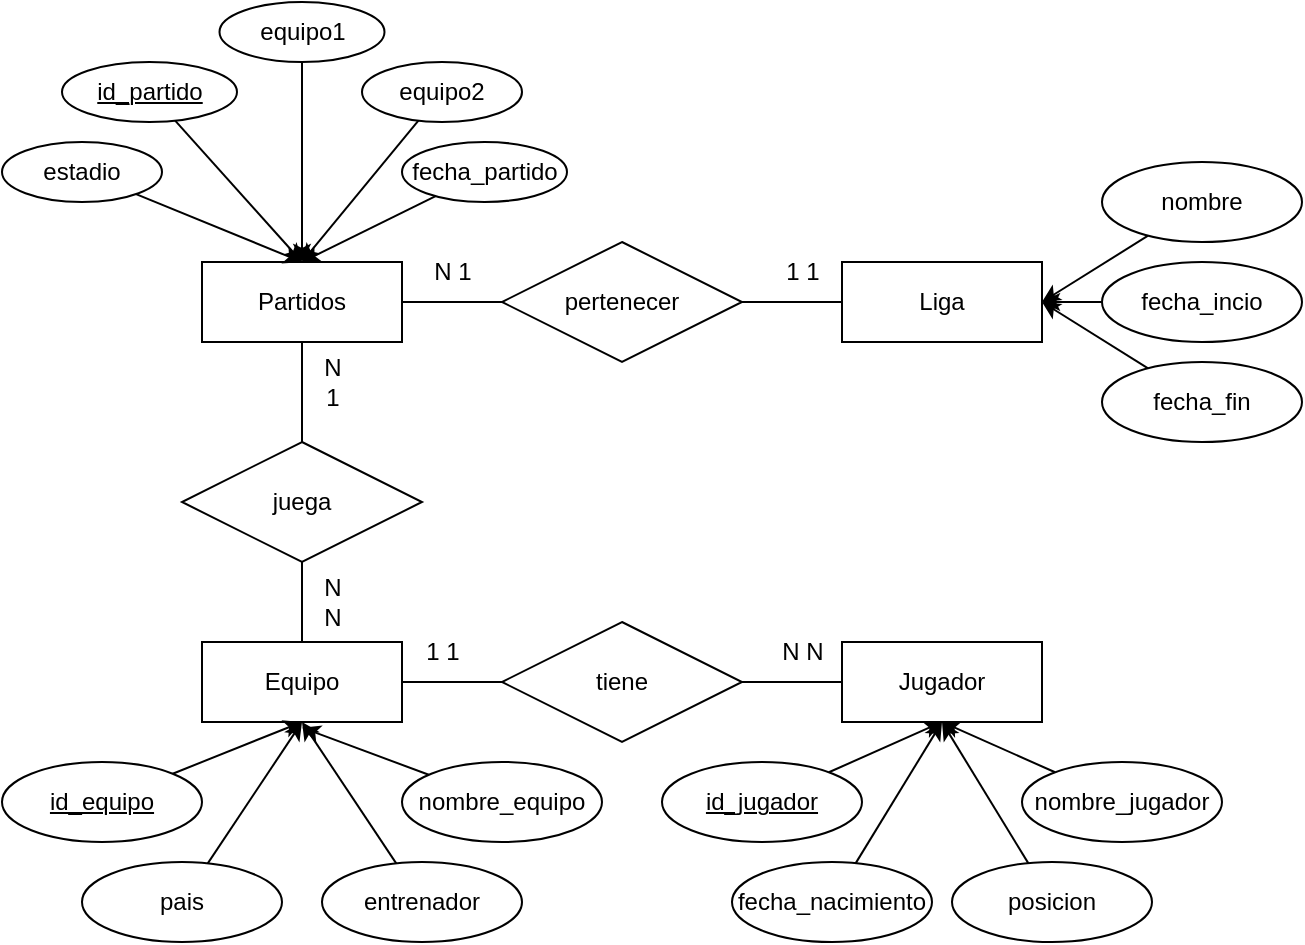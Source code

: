 <mxfile version="22.0.4" type="github">
  <diagram id="R2lEEEUBdFMjLlhIrx00" name="Page-1">
    <mxGraphModel dx="2074" dy="1110" grid="1" gridSize="10" guides="1" tooltips="1" connect="1" arrows="1" fold="1" page="1" pageScale="1" pageWidth="850" pageHeight="1100" math="0" shadow="0" extFonts="Permanent Marker^https://fonts.googleapis.com/css?family=Permanent+Marker">
      <root>
        <mxCell id="0" />
        <mxCell id="1" parent="0" />
        <mxCell id="Mh6ZXxKZ-o6gmuft4IL4-3" style="rounded=0;orthogonalLoop=1;jettySize=auto;html=1;entryX=0;entryY=0.5;entryDx=0;entryDy=0;endArrow=none;endFill=0;" parent="1" source="IphxYgMlucJq1Pfs0UGr-1" target="Mh6ZXxKZ-o6gmuft4IL4-2" edge="1">
          <mxGeometry relative="1" as="geometry" />
        </mxCell>
        <mxCell id="IphxYgMlucJq1Pfs0UGr-1" value="Equipo" style="whiteSpace=wrap;html=1;align=center;" parent="1" vertex="1">
          <mxGeometry x="190" y="390" width="100" height="40" as="geometry" />
        </mxCell>
        <mxCell id="IphxYgMlucJq1Pfs0UGr-2" value="Jugador" style="whiteSpace=wrap;html=1;align=center;" parent="1" vertex="1">
          <mxGeometry x="510" y="390" width="100" height="40" as="geometry" />
        </mxCell>
        <mxCell id="IphxYgMlucJq1Pfs0UGr-3" value="Partidos" style="whiteSpace=wrap;html=1;align=center;" parent="1" vertex="1">
          <mxGeometry x="190" y="200" width="100" height="40" as="geometry" />
        </mxCell>
        <mxCell id="U4Xy9znYG1xxu4kf96RO-13" style="rounded=0;orthogonalLoop=1;jettySize=auto;html=1;entryX=0.5;entryY=1;entryDx=0;entryDy=0;" edge="1" parent="1" source="IphxYgMlucJq1Pfs0UGr-4" target="IphxYgMlucJq1Pfs0UGr-1">
          <mxGeometry relative="1" as="geometry" />
        </mxCell>
        <mxCell id="IphxYgMlucJq1Pfs0UGr-4" value="id_equipo" style="ellipse;whiteSpace=wrap;html=1;align=center;fontStyle=4" parent="1" vertex="1">
          <mxGeometry x="90" y="450" width="100" height="40" as="geometry" />
        </mxCell>
        <mxCell id="U4Xy9znYG1xxu4kf96RO-15" style="rounded=0;orthogonalLoop=1;jettySize=auto;html=1;entryX=0.5;entryY=1;entryDx=0;entryDy=0;" edge="1" parent="1" source="IphxYgMlucJq1Pfs0UGr-5" target="IphxYgMlucJq1Pfs0UGr-2">
          <mxGeometry relative="1" as="geometry" />
        </mxCell>
        <mxCell id="IphxYgMlucJq1Pfs0UGr-5" value="id_jugador" style="ellipse;whiteSpace=wrap;html=1;align=center;fontStyle=4" parent="1" vertex="1">
          <mxGeometry x="420" y="450" width="100" height="40" as="geometry" />
        </mxCell>
        <mxCell id="IphxYgMlucJq1Pfs0UGr-6" value="nombre_equipo" style="ellipse;whiteSpace=wrap;html=1;align=center;" parent="1" vertex="1">
          <mxGeometry x="290" y="450" width="100" height="40" as="geometry" />
        </mxCell>
        <mxCell id="U4Xy9znYG1xxu4kf96RO-16" style="rounded=0;orthogonalLoop=1;jettySize=auto;html=1;entryX=0.5;entryY=1;entryDx=0;entryDy=0;" edge="1" parent="1" source="IphxYgMlucJq1Pfs0UGr-7" target="IphxYgMlucJq1Pfs0UGr-2">
          <mxGeometry relative="1" as="geometry" />
        </mxCell>
        <mxCell id="IphxYgMlucJq1Pfs0UGr-7" value="nombre_jugador" style="ellipse;whiteSpace=wrap;html=1;align=center;" parent="1" vertex="1">
          <mxGeometry x="600" y="450" width="100" height="40" as="geometry" />
        </mxCell>
        <mxCell id="U4Xy9znYG1xxu4kf96RO-18" style="rounded=0;orthogonalLoop=1;jettySize=auto;html=1;entryX=0.5;entryY=1;entryDx=0;entryDy=0;" edge="1" parent="1" source="IphxYgMlucJq1Pfs0UGr-8" target="IphxYgMlucJq1Pfs0UGr-2">
          <mxGeometry relative="1" as="geometry" />
        </mxCell>
        <mxCell id="IphxYgMlucJq1Pfs0UGr-8" value="fecha_nacimiento" style="ellipse;whiteSpace=wrap;html=1;align=center;" parent="1" vertex="1">
          <mxGeometry x="455" y="500" width="100" height="40" as="geometry" />
        </mxCell>
        <mxCell id="U4Xy9znYG1xxu4kf96RO-12" style="rounded=0;orthogonalLoop=1;jettySize=auto;html=1;entryX=0.5;entryY=1;entryDx=0;entryDy=0;" edge="1" parent="1" source="IphxYgMlucJq1Pfs0UGr-9" target="IphxYgMlucJq1Pfs0UGr-1">
          <mxGeometry relative="1" as="geometry" />
        </mxCell>
        <mxCell id="IphxYgMlucJq1Pfs0UGr-9" value="pais" style="ellipse;whiteSpace=wrap;html=1;align=center;" parent="1" vertex="1">
          <mxGeometry x="130" y="500" width="100" height="40" as="geometry" />
        </mxCell>
        <mxCell id="U4Xy9znYG1xxu4kf96RO-11" style="rounded=0;orthogonalLoop=1;jettySize=auto;html=1;entryX=0.5;entryY=1;entryDx=0;entryDy=0;" edge="1" parent="1" source="IphxYgMlucJq1Pfs0UGr-10" target="IphxYgMlucJq1Pfs0UGr-1">
          <mxGeometry relative="1" as="geometry" />
        </mxCell>
        <mxCell id="IphxYgMlucJq1Pfs0UGr-10" value="entrenador" style="ellipse;whiteSpace=wrap;html=1;align=center;" parent="1" vertex="1">
          <mxGeometry x="250" y="500" width="100" height="40" as="geometry" />
        </mxCell>
        <mxCell id="U4Xy9znYG1xxu4kf96RO-17" style="rounded=0;orthogonalLoop=1;jettySize=auto;html=1;entryX=0.5;entryY=1;entryDx=0;entryDy=0;" edge="1" parent="1" source="IphxYgMlucJq1Pfs0UGr-11" target="IphxYgMlucJq1Pfs0UGr-2">
          <mxGeometry relative="1" as="geometry" />
        </mxCell>
        <mxCell id="IphxYgMlucJq1Pfs0UGr-11" value="posicion" style="ellipse;whiteSpace=wrap;html=1;align=center;" parent="1" vertex="1">
          <mxGeometry x="565" y="500" width="100" height="40" as="geometry" />
        </mxCell>
        <mxCell id="U4Xy9znYG1xxu4kf96RO-4" style="rounded=0;orthogonalLoop=1;jettySize=auto;html=1;entryX=0.5;entryY=0;entryDx=0;entryDy=0;" edge="1" parent="1" source="IphxYgMlucJq1Pfs0UGr-12" target="IphxYgMlucJq1Pfs0UGr-3">
          <mxGeometry relative="1" as="geometry" />
        </mxCell>
        <mxCell id="IphxYgMlucJq1Pfs0UGr-12" value="id_partido" style="ellipse;whiteSpace=wrap;html=1;align=center;fontStyle=4" parent="1" vertex="1">
          <mxGeometry x="120" y="100" width="87.5" height="30" as="geometry" />
        </mxCell>
        <mxCell id="IphxYgMlucJq1Pfs0UGr-13" value="fecha_partido" style="ellipse;whiteSpace=wrap;html=1;align=center;" parent="1" vertex="1">
          <mxGeometry x="290" y="140" width="82.5" height="30" as="geometry" />
        </mxCell>
        <mxCell id="U4Xy9znYG1xxu4kf96RO-5" style="rounded=0;orthogonalLoop=1;jettySize=auto;html=1;entryX=0.5;entryY=0;entryDx=0;entryDy=0;" edge="1" parent="1" source="IphxYgMlucJq1Pfs0UGr-14" target="IphxYgMlucJq1Pfs0UGr-3">
          <mxGeometry relative="1" as="geometry" />
        </mxCell>
        <mxCell id="IphxYgMlucJq1Pfs0UGr-14" value="estadio" style="ellipse;whiteSpace=wrap;html=1;align=center;" parent="1" vertex="1">
          <mxGeometry x="90" y="140" width="80" height="30" as="geometry" />
        </mxCell>
        <mxCell id="U4Xy9znYG1xxu4kf96RO-3" style="rounded=0;orthogonalLoop=1;jettySize=auto;html=1;entryX=0.5;entryY=0;entryDx=0;entryDy=0;" edge="1" parent="1" source="IphxYgMlucJq1Pfs0UGr-15" target="IphxYgMlucJq1Pfs0UGr-3">
          <mxGeometry relative="1" as="geometry" />
        </mxCell>
        <mxCell id="IphxYgMlucJq1Pfs0UGr-15" value="equipo1" style="ellipse;whiteSpace=wrap;html=1;align=center;" parent="1" vertex="1">
          <mxGeometry x="198.75" y="70" width="82.5" height="30" as="geometry" />
        </mxCell>
        <mxCell id="IphxYgMlucJq1Pfs0UGr-16" value="equipo2" style="ellipse;whiteSpace=wrap;html=1;align=center;" parent="1" vertex="1">
          <mxGeometry x="270" y="100" width="80" height="30" as="geometry" />
        </mxCell>
        <mxCell id="Mh6ZXxKZ-o6gmuft4IL4-4" style="rounded=0;orthogonalLoop=1;jettySize=auto;html=1;endArrow=none;endFill=0;" parent="1" source="Mh6ZXxKZ-o6gmuft4IL4-2" target="IphxYgMlucJq1Pfs0UGr-2" edge="1">
          <mxGeometry relative="1" as="geometry" />
        </mxCell>
        <mxCell id="Mh6ZXxKZ-o6gmuft4IL4-2" value="tiene" style="shape=rhombus;perimeter=rhombusPerimeter;whiteSpace=wrap;html=1;align=center;" parent="1" vertex="1">
          <mxGeometry x="340" y="380" width="120" height="60" as="geometry" />
        </mxCell>
        <mxCell id="Mh6ZXxKZ-o6gmuft4IL4-11" style="rounded=0;orthogonalLoop=1;jettySize=auto;html=1;entryX=1;entryY=0.5;entryDx=0;entryDy=0;endArrow=none;endFill=0;" parent="1" source="Mh6ZXxKZ-o6gmuft4IL4-5" target="Mh6ZXxKZ-o6gmuft4IL4-9" edge="1">
          <mxGeometry relative="1" as="geometry" />
        </mxCell>
        <mxCell id="Mh6ZXxKZ-o6gmuft4IL4-5" value="Liga" style="whiteSpace=wrap;html=1;align=center;" parent="1" vertex="1">
          <mxGeometry x="510" y="200" width="100" height="40" as="geometry" />
        </mxCell>
        <mxCell id="Mh6ZXxKZ-o6gmuft4IL4-7" style="rounded=0;orthogonalLoop=1;jettySize=auto;html=1;entryX=0.5;entryY=0;entryDx=0;entryDy=0;endArrow=none;endFill=0;" parent="1" source="Mh6ZXxKZ-o6gmuft4IL4-6" target="IphxYgMlucJq1Pfs0UGr-1" edge="1">
          <mxGeometry relative="1" as="geometry" />
        </mxCell>
        <mxCell id="Mh6ZXxKZ-o6gmuft4IL4-8" style="rounded=0;orthogonalLoop=1;jettySize=auto;html=1;entryX=0.5;entryY=1;entryDx=0;entryDy=0;endArrow=none;endFill=0;" parent="1" source="Mh6ZXxKZ-o6gmuft4IL4-6" target="IphxYgMlucJq1Pfs0UGr-3" edge="1">
          <mxGeometry relative="1" as="geometry" />
        </mxCell>
        <mxCell id="Mh6ZXxKZ-o6gmuft4IL4-6" value="juega" style="shape=rhombus;perimeter=rhombusPerimeter;whiteSpace=wrap;html=1;align=center;" parent="1" vertex="1">
          <mxGeometry x="180" y="290" width="120" height="60" as="geometry" />
        </mxCell>
        <mxCell id="Mh6ZXxKZ-o6gmuft4IL4-12" style="rounded=0;orthogonalLoop=1;jettySize=auto;html=1;endArrow=none;endFill=0;" parent="1" source="Mh6ZXxKZ-o6gmuft4IL4-9" target="IphxYgMlucJq1Pfs0UGr-3" edge="1">
          <mxGeometry relative="1" as="geometry" />
        </mxCell>
        <mxCell id="Mh6ZXxKZ-o6gmuft4IL4-9" value="pertenecer" style="shape=rhombus;perimeter=rhombusPerimeter;whiteSpace=wrap;html=1;align=center;" parent="1" vertex="1">
          <mxGeometry x="340" y="190" width="120" height="60" as="geometry" />
        </mxCell>
        <mxCell id="U4Xy9znYG1xxu4kf96RO-7" style="rounded=0;orthogonalLoop=1;jettySize=auto;html=1;entryX=1;entryY=0.5;entryDx=0;entryDy=0;" edge="1" parent="1" source="Mh6ZXxKZ-o6gmuft4IL4-13" target="Mh6ZXxKZ-o6gmuft4IL4-5">
          <mxGeometry relative="1" as="geometry" />
        </mxCell>
        <mxCell id="Mh6ZXxKZ-o6gmuft4IL4-13" value="nombre" style="ellipse;whiteSpace=wrap;html=1;align=center;" parent="1" vertex="1">
          <mxGeometry x="640" y="150" width="100" height="40" as="geometry" />
        </mxCell>
        <mxCell id="U4Xy9znYG1xxu4kf96RO-6" style="edgeStyle=orthogonalEdgeStyle;rounded=0;orthogonalLoop=1;jettySize=auto;html=1;entryX=1;entryY=0.5;entryDx=0;entryDy=0;" edge="1" parent="1" source="Mh6ZXxKZ-o6gmuft4IL4-14" target="Mh6ZXxKZ-o6gmuft4IL4-5">
          <mxGeometry relative="1" as="geometry" />
        </mxCell>
        <mxCell id="Mh6ZXxKZ-o6gmuft4IL4-14" value="fecha_incio" style="ellipse;whiteSpace=wrap;html=1;align=center;" parent="1" vertex="1">
          <mxGeometry x="640" y="200" width="100" height="40" as="geometry" />
        </mxCell>
        <mxCell id="U4Xy9znYG1xxu4kf96RO-9" style="rounded=0;orthogonalLoop=1;jettySize=auto;html=1;entryX=1;entryY=0.5;entryDx=0;entryDy=0;" edge="1" parent="1" source="Mh6ZXxKZ-o6gmuft4IL4-15" target="Mh6ZXxKZ-o6gmuft4IL4-5">
          <mxGeometry relative="1" as="geometry" />
        </mxCell>
        <mxCell id="Mh6ZXxKZ-o6gmuft4IL4-15" value="fecha_fin" style="ellipse;whiteSpace=wrap;html=1;align=center;" parent="1" vertex="1">
          <mxGeometry x="640" y="250" width="100" height="40" as="geometry" />
        </mxCell>
        <mxCell id="Mh6ZXxKZ-o6gmuft4IL4-16" value="N N" style="text;html=1;align=center;verticalAlign=middle;resizable=0;points=[];autosize=1;strokeColor=none;fillColor=none;" parent="1" vertex="1">
          <mxGeometry x="470" y="380" width="40" height="30" as="geometry" />
        </mxCell>
        <mxCell id="Mh6ZXxKZ-o6gmuft4IL4-17" value="1 1" style="text;html=1;align=center;verticalAlign=middle;resizable=0;points=[];autosize=1;strokeColor=none;fillColor=none;" parent="1" vertex="1">
          <mxGeometry x="290" y="380" width="40" height="30" as="geometry" />
        </mxCell>
        <mxCell id="Mh6ZXxKZ-o6gmuft4IL4-18" value="N&lt;br&gt;1" style="text;html=1;align=center;verticalAlign=middle;resizable=0;points=[];autosize=1;strokeColor=none;fillColor=none;" parent="1" vertex="1">
          <mxGeometry x="240" y="240" width="30" height="40" as="geometry" />
        </mxCell>
        <mxCell id="Mh6ZXxKZ-o6gmuft4IL4-19" value="N&lt;br&gt;N" style="text;html=1;align=center;verticalAlign=middle;resizable=0;points=[];autosize=1;strokeColor=none;fillColor=none;" parent="1" vertex="1">
          <mxGeometry x="240" y="350" width="30" height="40" as="geometry" />
        </mxCell>
        <mxCell id="Mh6ZXxKZ-o6gmuft4IL4-20" value="N 1" style="text;html=1;align=center;verticalAlign=middle;resizable=0;points=[];autosize=1;strokeColor=none;fillColor=none;" parent="1" vertex="1">
          <mxGeometry x="295" y="190" width="40" height="30" as="geometry" />
        </mxCell>
        <mxCell id="Mh6ZXxKZ-o6gmuft4IL4-22" value="1 1" style="text;html=1;align=center;verticalAlign=middle;resizable=0;points=[];autosize=1;strokeColor=none;fillColor=none;" parent="1" vertex="1">
          <mxGeometry x="470" y="190" width="40" height="30" as="geometry" />
        </mxCell>
        <mxCell id="U4Xy9znYG1xxu4kf96RO-1" style="rounded=0;orthogonalLoop=1;jettySize=auto;html=1;entryX=0.5;entryY=0;entryDx=0;entryDy=0;" edge="1" parent="1" source="IphxYgMlucJq1Pfs0UGr-16" target="IphxYgMlucJq1Pfs0UGr-3">
          <mxGeometry relative="1" as="geometry" />
        </mxCell>
        <mxCell id="U4Xy9znYG1xxu4kf96RO-2" style="rounded=0;orthogonalLoop=1;jettySize=auto;html=1;entryX=0.5;entryY=0;entryDx=0;entryDy=0;" edge="1" parent="1" source="IphxYgMlucJq1Pfs0UGr-13" target="IphxYgMlucJq1Pfs0UGr-3">
          <mxGeometry relative="1" as="geometry" />
        </mxCell>
        <mxCell id="U4Xy9znYG1xxu4kf96RO-10" style="rounded=0;orthogonalLoop=1;jettySize=auto;html=1;entryX=0.501;entryY=1.071;entryDx=0;entryDy=0;entryPerimeter=0;" edge="1" parent="1" source="IphxYgMlucJq1Pfs0UGr-6" target="IphxYgMlucJq1Pfs0UGr-1">
          <mxGeometry relative="1" as="geometry" />
        </mxCell>
      </root>
    </mxGraphModel>
  </diagram>
</mxfile>
